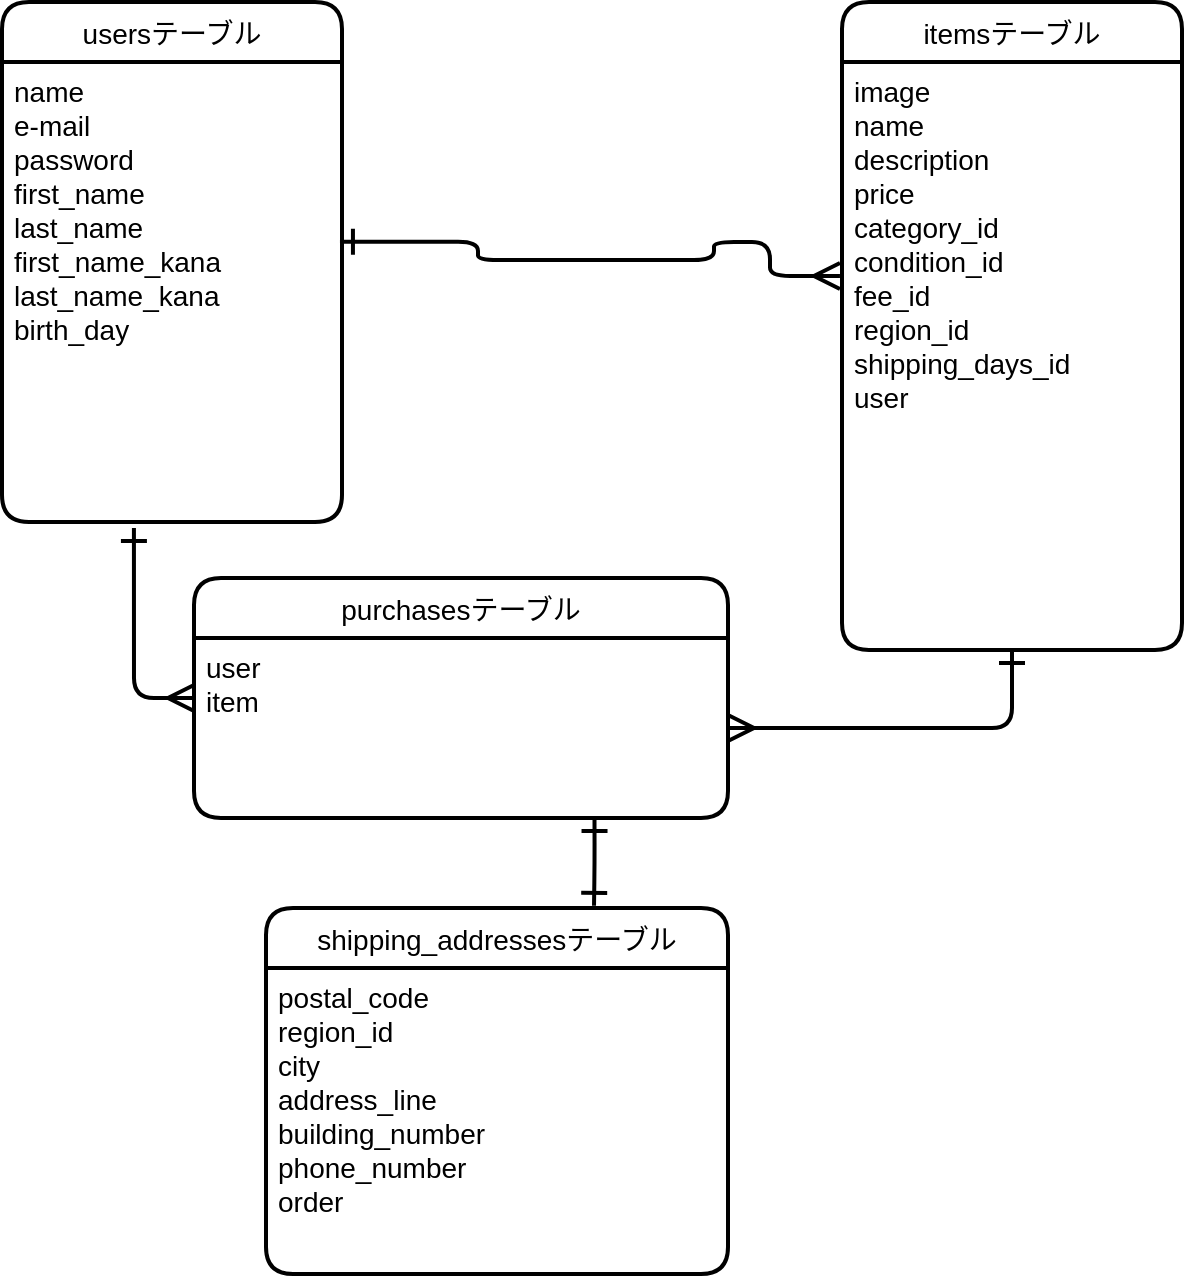 <mxfile version="13.10.0" type="embed">
    <diagram id="-txfg9TScTZ-5yM5vB-O" name="ページ1">
        <mxGraphModel dx="634" dy="1803" grid="1" gridSize="12" guides="1" tooltips="1" connect="1" arrows="1" fold="1" page="1" pageScale="1" pageWidth="827" pageHeight="1169" math="0" shadow="0">
            <root>
                <mxCell id="0"/>
                <mxCell id="1" parent="0"/>
                <mxCell id="34" value="usersテーブル" style="swimlane;childLayout=stackLayout;horizontal=1;startSize=30;horizontalStack=0;rounded=1;fontSize=14;fontStyle=0;strokeWidth=2;resizeParent=0;resizeLast=1;shadow=0;dashed=0;align=center;" vertex="1" parent="1">
                    <mxGeometry x="24" width="170" height="260" as="geometry"/>
                </mxCell>
                <mxCell id="35" value="name&#10;e-mail&#10;password&#10;first_name&#10;last_name&#10;first_name_kana&#10;last_name_kana&#10;birth_day" style="align=left;strokeColor=none;fillColor=none;spacingLeft=4;fontSize=14;verticalAlign=top;resizable=0;rotatable=0;part=1;" vertex="1" parent="34">
                    <mxGeometry y="30" width="170" height="230" as="geometry"/>
                </mxCell>
                <mxCell id="36" value="itemsテーブル" style="swimlane;childLayout=stackLayout;horizontal=1;startSize=30;horizontalStack=0;rounded=1;fontSize=14;fontStyle=0;strokeWidth=2;resizeParent=0;resizeLast=1;shadow=0;dashed=0;align=center;" vertex="1" parent="1">
                    <mxGeometry x="444" width="170" height="324" as="geometry"/>
                </mxCell>
                <mxCell id="37" value="image&#10;name&#10;description&#10;price&#10;category_id&#10;condition_id&#10;fee_id&#10;region_id&#10;shipping_days_id&#10;user&#10;" style="align=left;strokeColor=none;fillColor=none;spacingLeft=4;fontSize=14;verticalAlign=top;resizable=0;rotatable=0;part=1;" vertex="1" parent="36">
                    <mxGeometry y="30" width="170" height="294" as="geometry"/>
                </mxCell>
                <mxCell id="38" value="purchasesテーブル" style="swimlane;childLayout=stackLayout;horizontal=1;startSize=30;horizontalStack=0;rounded=1;fontSize=14;fontStyle=0;strokeWidth=2;resizeParent=0;resizeLast=1;shadow=0;dashed=0;align=center;" vertex="1" parent="1">
                    <mxGeometry x="120" y="288" width="267" height="120" as="geometry">
                        <mxRectangle x="168" y="396" width="156" height="30" as="alternateBounds"/>
                    </mxGeometry>
                </mxCell>
                <mxCell id="39" value="user&#10;item" style="align=left;strokeColor=none;fillColor=none;spacingLeft=4;fontSize=14;verticalAlign=top;resizable=0;rotatable=0;part=1;" vertex="1" parent="38">
                    <mxGeometry y="30" width="267" height="90" as="geometry"/>
                </mxCell>
                <mxCell id="40" value="shipping_addressesテーブル" style="swimlane;childLayout=stackLayout;horizontal=1;startSize=30;horizontalStack=0;rounded=1;fontSize=14;fontStyle=0;strokeWidth=2;resizeParent=0;resizeLast=1;shadow=0;dashed=0;align=center;" vertex="1" parent="1">
                    <mxGeometry x="156" y="453" width="231" height="183" as="geometry"/>
                </mxCell>
                <mxCell id="41" value="postal_code&#10;region_id&#10;city&#10;address_line&#10;building_number&#10;phone_number&#10;order&#10;&#10;&#10;&#10;&#10;&#10;&#10;" style="align=left;strokeColor=none;fillColor=none;spacingLeft=4;fontSize=14;verticalAlign=top;resizable=0;rotatable=0;part=1;" vertex="1" parent="40">
                    <mxGeometry y="30" width="231" height="153" as="geometry"/>
                </mxCell>
                <mxCell id="46" style="edgeStyle=orthogonalEdgeStyle;rounded=1;orthogonalLoop=1;jettySize=auto;html=1;endArrow=ERmany;endFill=0;startArrow=ERone;startFill=0;entryX=-0.006;entryY=0.364;entryDx=0;entryDy=0;strokeWidth=2;endSize=10;startSize=10;exitX=0.994;exitY=0.391;exitDx=0;exitDy=0;entryPerimeter=0;exitPerimeter=0;" edge="1" parent="1" source="35" target="37">
                    <mxGeometry relative="1" as="geometry">
                        <mxPoint x="200" y="148" as="sourcePoint"/>
                        <mxPoint x="400" y="129" as="targetPoint"/>
                        <Array as="points">
                            <mxPoint x="262" y="120"/>
                            <mxPoint x="262" y="129"/>
                            <mxPoint x="380" y="129"/>
                            <mxPoint x="380" y="120"/>
                            <mxPoint x="408" y="120"/>
                            <mxPoint x="408" y="137"/>
                        </Array>
                    </mxGeometry>
                </mxCell>
                <mxCell id="49" style="edgeStyle=orthogonalEdgeStyle;rounded=1;orthogonalLoop=1;jettySize=auto;html=1;exitX=0.75;exitY=1;exitDx=0;exitDy=0;entryX=0.71;entryY=-0.006;entryDx=0;entryDy=0;entryPerimeter=0;startArrow=ERone;startFill=0;endArrow=ERone;endFill=0;strokeWidth=2;endSize=10;startSize=10;" edge="1" parent="1" source="39" target="40">
                    <mxGeometry relative="1" as="geometry"/>
                </mxCell>
                <mxCell id="50" style="edgeStyle=orthogonalEdgeStyle;rounded=1;orthogonalLoop=1;jettySize=auto;html=1;exitX=0.388;exitY=1.013;exitDx=0;exitDy=0;entryX=0;entryY=0.5;entryDx=0;entryDy=0;startArrow=ERone;startFill=0;startSize=10;endArrow=ERmany;endFill=0;endSize=10;strokeWidth=2;exitPerimeter=0;" edge="1" parent="1" source="35" target="38">
                    <mxGeometry relative="1" as="geometry"/>
                </mxCell>
                <mxCell id="51" style="edgeStyle=orthogonalEdgeStyle;rounded=1;jumpSize=3;orthogonalLoop=1;jettySize=auto;html=1;exitX=0.5;exitY=1;exitDx=0;exitDy=0;startArrow=ERone;startFill=0;startSize=10;endArrow=ERmany;endFill=0;endSize=10;strokeWidth=2;entryX=1;entryY=0.5;entryDx=0;entryDy=0;" edge="1" parent="1" source="37" target="39">
                    <mxGeometry relative="1" as="geometry">
                        <mxPoint x="515" y="344" as="targetPoint"/>
                    </mxGeometry>
                </mxCell>
            </root>
        </mxGraphModel>
    </diagram>
</mxfile>